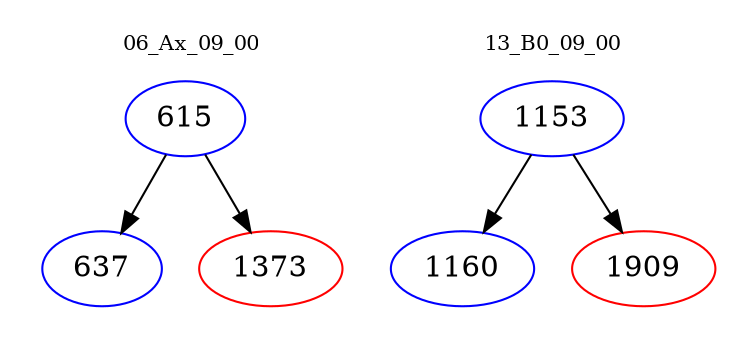 digraph{
subgraph cluster_0 {
color = white
label = "06_Ax_09_00";
fontsize=10;
T0_615 [label="615", color="blue"]
T0_615 -> T0_637 [color="black"]
T0_637 [label="637", color="blue"]
T0_615 -> T0_1373 [color="black"]
T0_1373 [label="1373", color="red"]
}
subgraph cluster_1 {
color = white
label = "13_B0_09_00";
fontsize=10;
T1_1153 [label="1153", color="blue"]
T1_1153 -> T1_1160 [color="black"]
T1_1160 [label="1160", color="blue"]
T1_1153 -> T1_1909 [color="black"]
T1_1909 [label="1909", color="red"]
}
}
